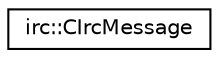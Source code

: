 digraph "Graphical Class Hierarchy"
{
 // LATEX_PDF_SIZE
  edge [fontname="Helvetica",fontsize="10",labelfontname="Helvetica",labelfontsize="10"];
  node [fontname="Helvetica",fontsize="10",shape=record];
  rankdir="LR";
  Node0 [label="irc::CIrcMessage",height=0.2,width=0.4,color="black", fillcolor="white", style="filled",URL="$classirc_1_1CIrcMessage.html",tooltip=" "];
}
